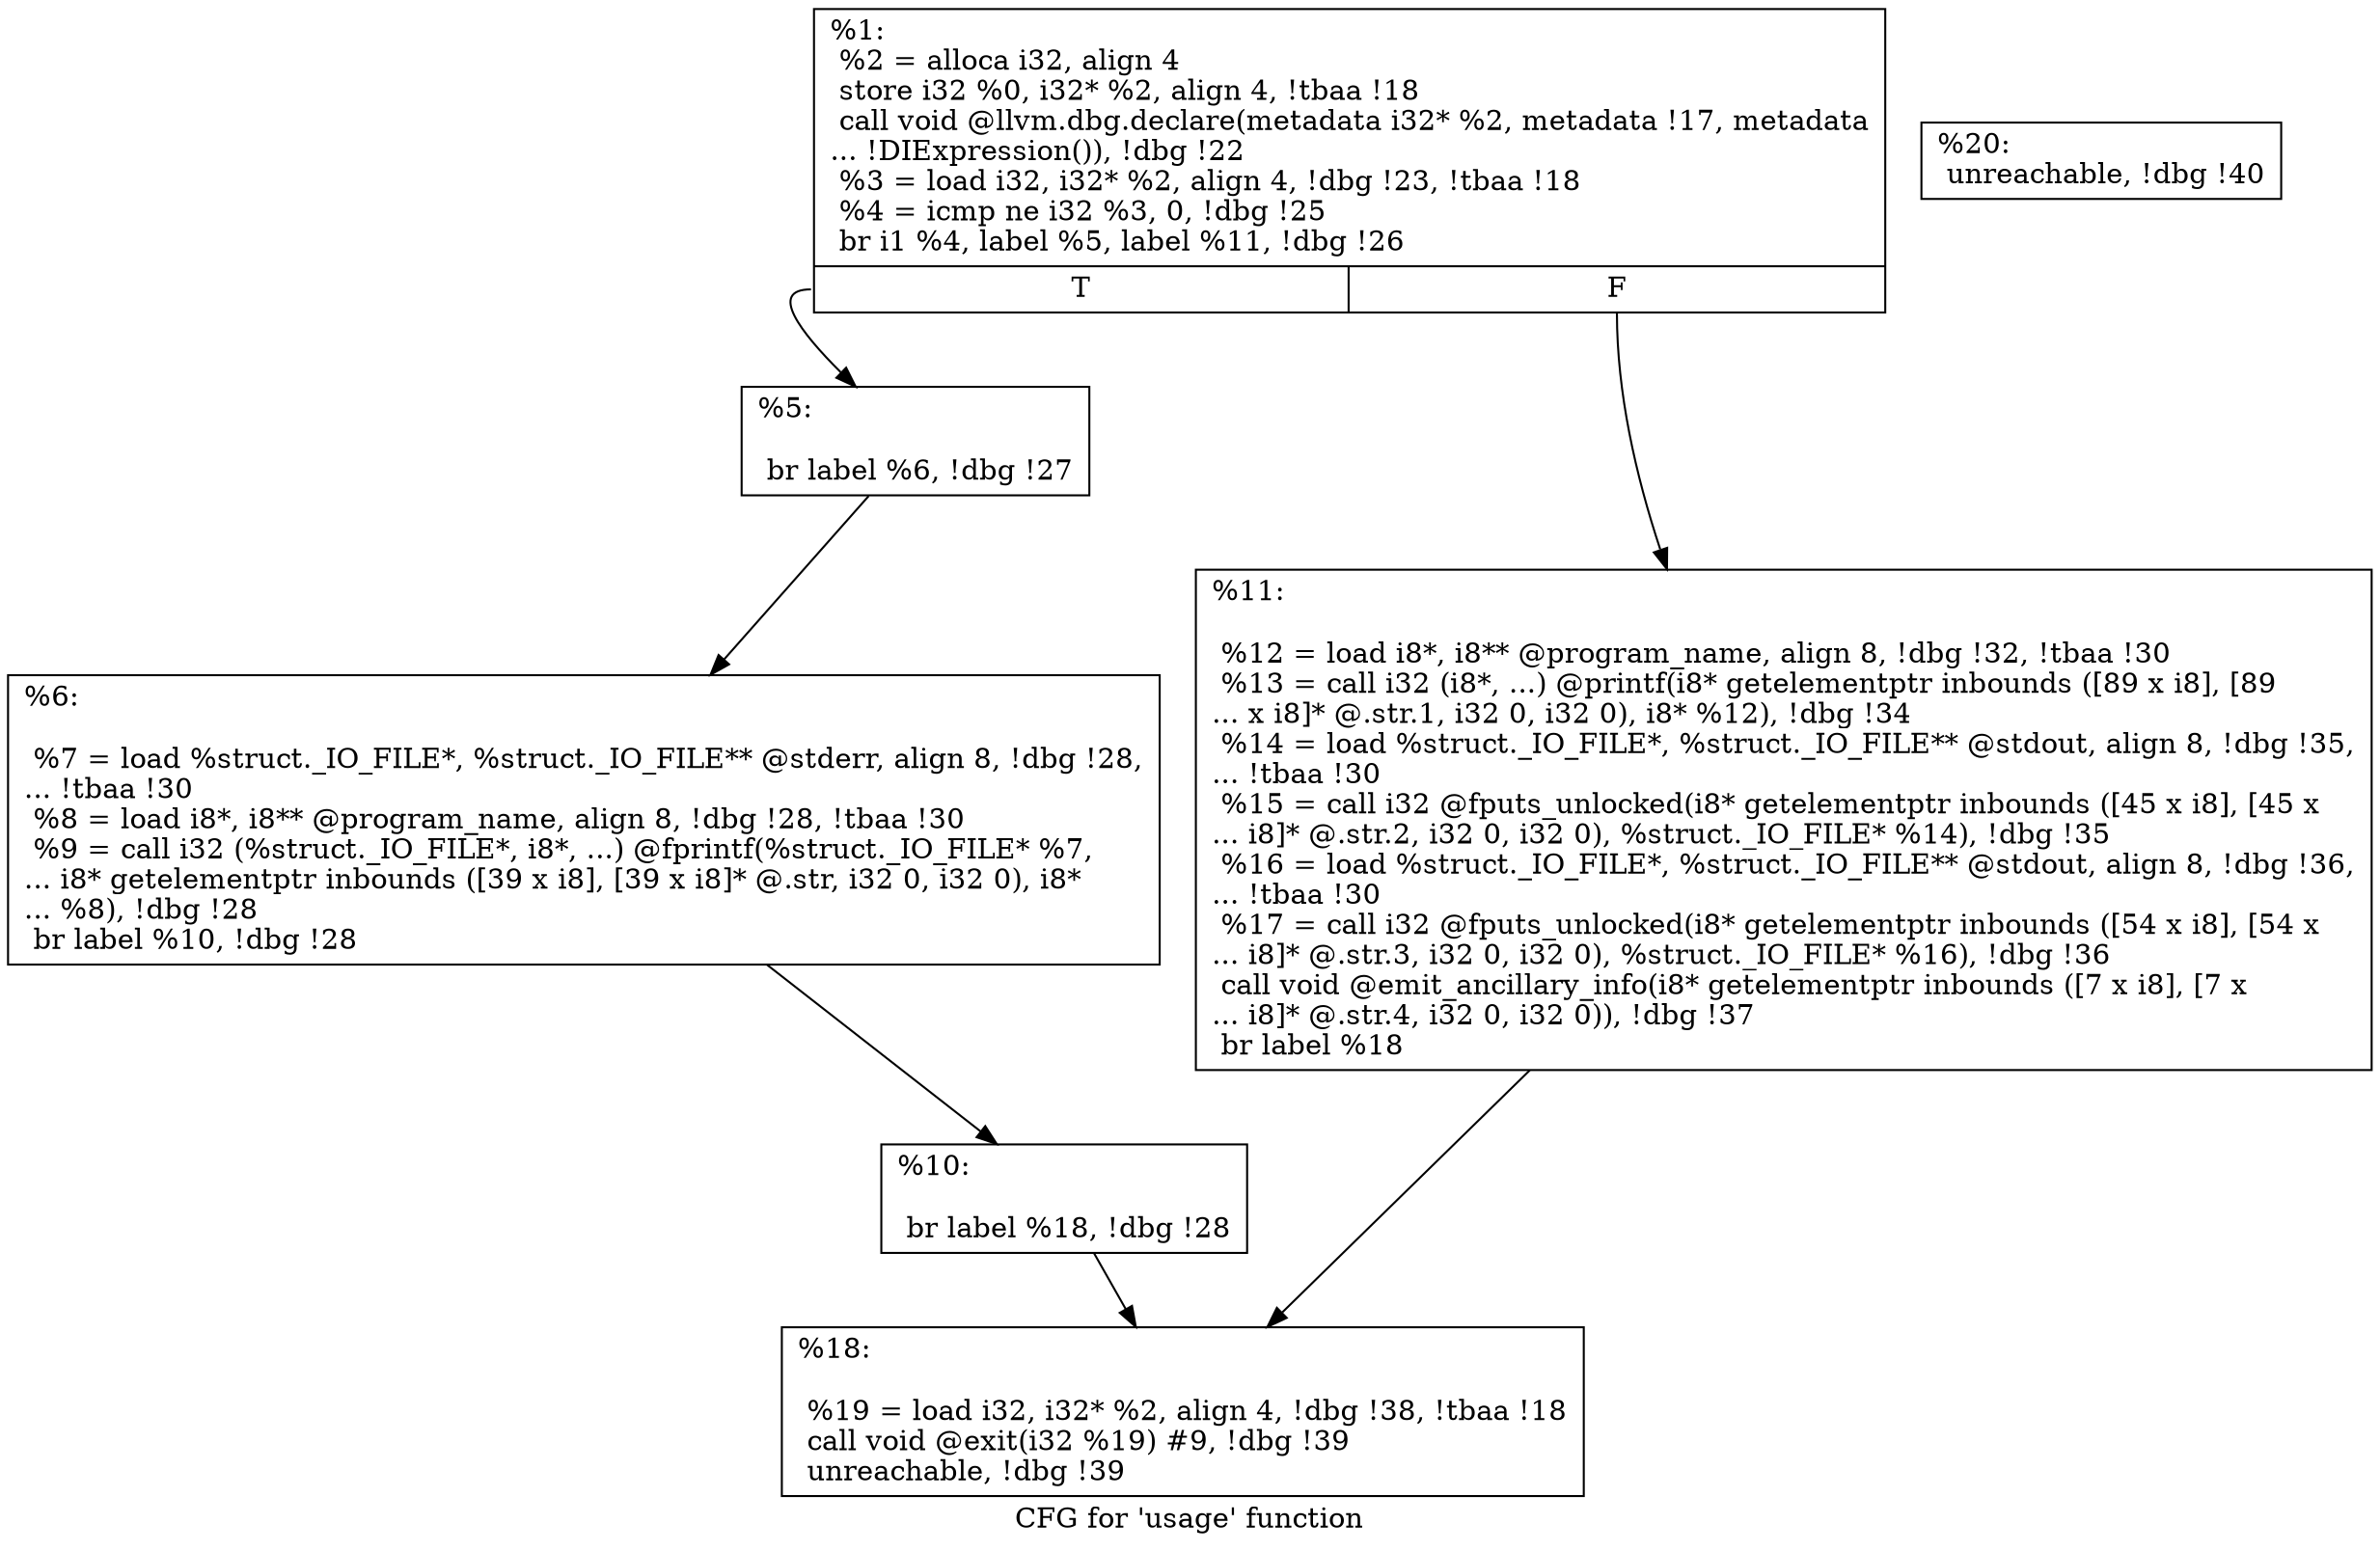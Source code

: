 digraph "CFG for 'usage' function" {
	label="CFG for 'usage' function";

	Node0x121ac00 [shape=record,label="{%1:\l  %2 = alloca i32, align 4\l  store i32 %0, i32* %2, align 4, !tbaa !18\l  call void @llvm.dbg.declare(metadata i32* %2, metadata !17, metadata\l... !DIExpression()), !dbg !22\l  %3 = load i32, i32* %2, align 4, !dbg !23, !tbaa !18\l  %4 = icmp ne i32 %3, 0, !dbg !25\l  br i1 %4, label %5, label %11, !dbg !26\l|{<s0>T|<s1>F}}"];
	Node0x121ac00:s0 -> Node0x1223c70;
	Node0x121ac00:s1 -> Node0x1223d60;
	Node0x1223c70 [shape=record,label="{%5:\l\l  br label %6, !dbg !27\l}"];
	Node0x1223c70 -> Node0x1223cc0;
	Node0x1223cc0 [shape=record,label="{%6:\l\l  %7 = load %struct._IO_FILE*, %struct._IO_FILE** @stderr, align 8, !dbg !28,\l... !tbaa !30\l  %8 = load i8*, i8** @program_name, align 8, !dbg !28, !tbaa !30\l  %9 = call i32 (%struct._IO_FILE*, i8*, ...) @fprintf(%struct._IO_FILE* %7,\l... i8* getelementptr inbounds ([39 x i8], [39 x i8]* @.str, i32 0, i32 0), i8*\l... %8), !dbg !28\l  br label %10, !dbg !28\l}"];
	Node0x1223cc0 -> Node0x1223d10;
	Node0x1223d10 [shape=record,label="{%10:\l\l  br label %18, !dbg !28\l}"];
	Node0x1223d10 -> Node0x1223db0;
	Node0x1223d60 [shape=record,label="{%11:\l\l  %12 = load i8*, i8** @program_name, align 8, !dbg !32, !tbaa !30\l  %13 = call i32 (i8*, ...) @printf(i8* getelementptr inbounds ([89 x i8], [89\l... x i8]* @.str.1, i32 0, i32 0), i8* %12), !dbg !34\l  %14 = load %struct._IO_FILE*, %struct._IO_FILE** @stdout, align 8, !dbg !35,\l... !tbaa !30\l  %15 = call i32 @fputs_unlocked(i8* getelementptr inbounds ([45 x i8], [45 x\l... i8]* @.str.2, i32 0, i32 0), %struct._IO_FILE* %14), !dbg !35\l  %16 = load %struct._IO_FILE*, %struct._IO_FILE** @stdout, align 8, !dbg !36,\l... !tbaa !30\l  %17 = call i32 @fputs_unlocked(i8* getelementptr inbounds ([54 x i8], [54 x\l... i8]* @.str.3, i32 0, i32 0), %struct._IO_FILE* %16), !dbg !36\l  call void @emit_ancillary_info(i8* getelementptr inbounds ([7 x i8], [7 x\l... i8]* @.str.4, i32 0, i32 0)), !dbg !37\l  br label %18\l}"];
	Node0x1223d60 -> Node0x1223db0;
	Node0x1223db0 [shape=record,label="{%18:\l\l  %19 = load i32, i32* %2, align 4, !dbg !38, !tbaa !18\l  call void @exit(i32 %19) #9, !dbg !39\l  unreachable, !dbg !39\l}"];
	Node0x1223e00 [shape=record,label="{%20:                                                  \l  unreachable, !dbg !40\l}"];
}
